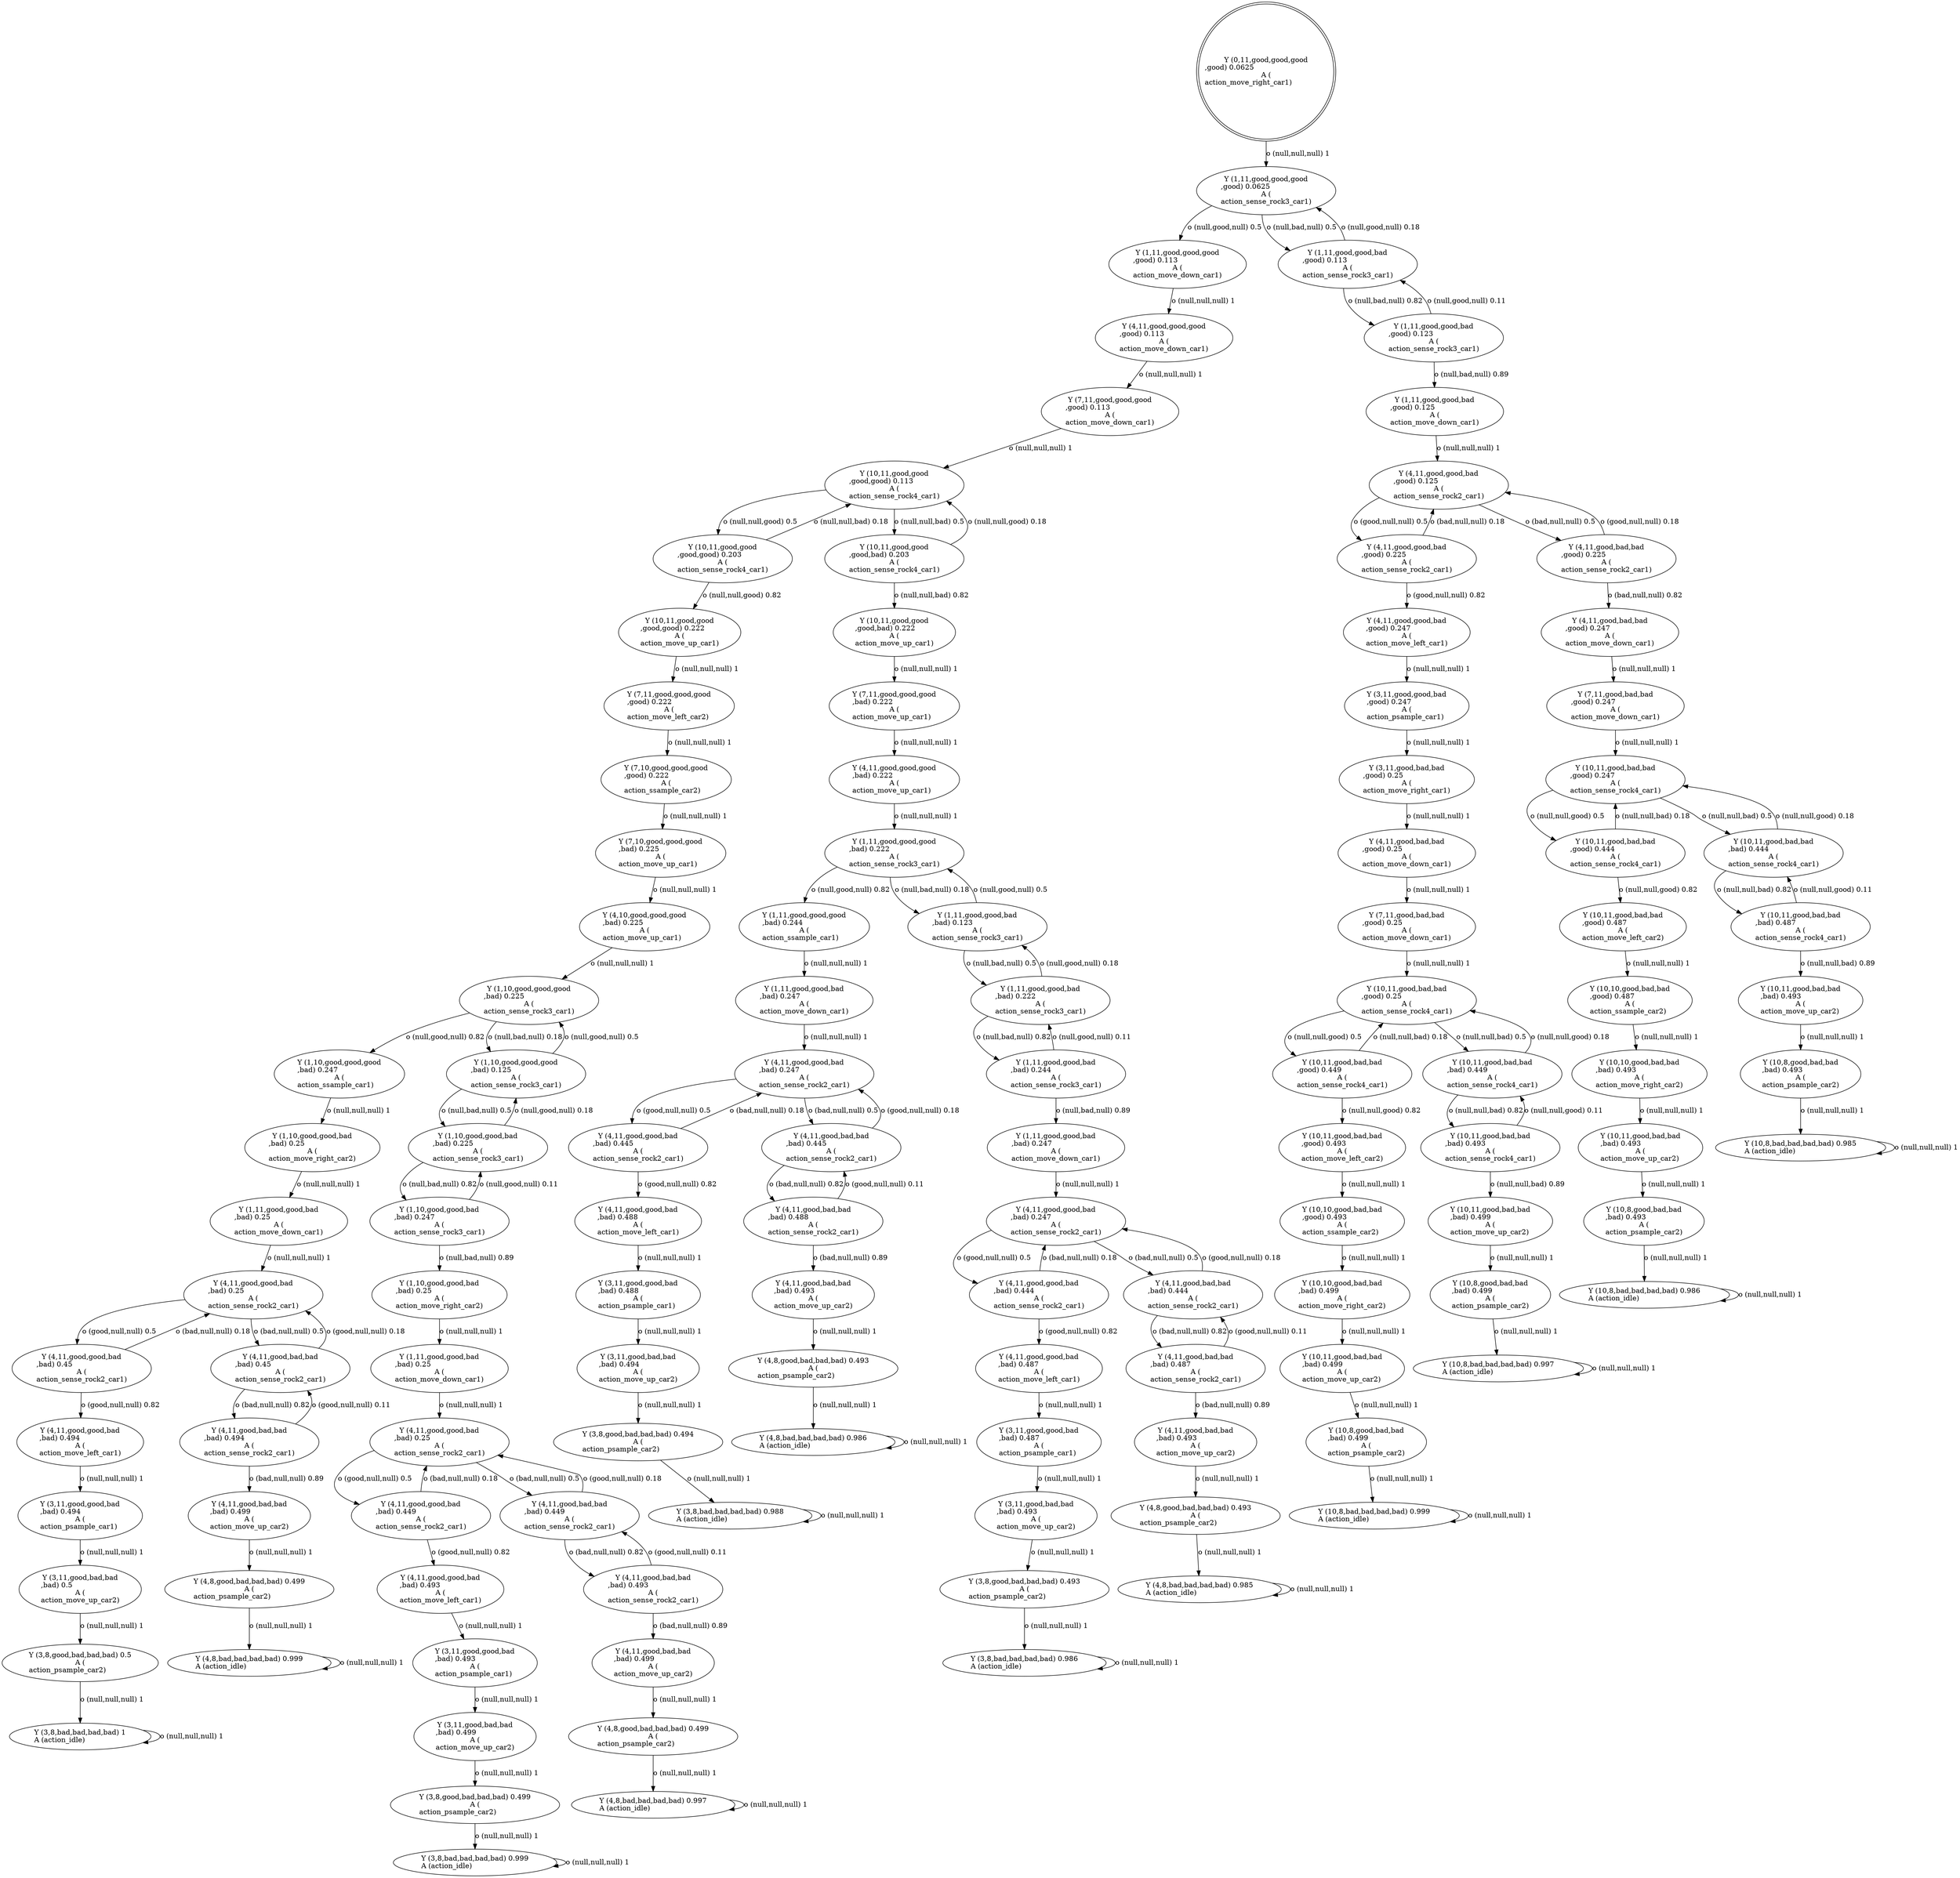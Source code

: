 digraph G
{
root [label="Y (0,11,good,good,good\n,good) 0.0625\lA (\naction_move_right_car1)\l" shape=doublecircle labeljust="l"];
x0row1 [label="Y (1,11,good,good,good\n,good) 0.0625\lA (\naction_sense_rock3_car1)\l"];
x0row15 [label="Y (1,11,good,good,good\n,good) 0.113\lA (\naction_move_down_car1)\l"];
x0row16 [label="Y (1,11,good,good,bad\n,good) 0.113\lA (\naction_sense_rock3_car1)\l"];
x0row22 [label="Y (4,11,good,good,good\n,good) 0.113\lA (\naction_move_down_car1)\l"];
x0row31 [label="Y (7,11,good,good,good\n,good) 0.113\lA (\naction_move_down_car1)\l"];
x0row41 [label="Y (10,11,good,good\n,good,good) 0.113\lA (\naction_sense_rock4_car1)\l"];
x0row56 [label="Y (10,11,good,good\n,good,good) 0.203\lA (\naction_sense_rock4_car1)\l"];
x0row57 [label="Y (10,11,good,good\n,good,bad) 0.203\lA (\naction_sense_rock4_car1)\l"];
x0row66 [label="Y (10,11,good,good\n,good,good) 0.222\lA (\naction_move_up_car1)\l"];
x0row70 [label="Y (7,11,good,good,good\n,good) 0.222\lA (\naction_move_left_car2)\l"];
x0row86 [label="Y (7,10,good,good,good\n,good) 0.222\lA (\naction_ssample_car2)\l"];
x0row97 [label="Y (7,10,good,good,good\n,bad) 0.225\lA (\naction_move_up_car1)\l"];
x0row99 [label="Y (4,10,good,good,good\n,bad) 0.225\lA (\naction_move_up_car1)\l"];
x0row108 [label="Y (1,10,good,good,good\n,bad) 0.225\lA (\naction_sense_rock3_car1)\l"];
x0row116 [label="Y (1,10,good,good,bad\n,bad) 0.25\lA (\naction_move_right_car2)\l"];
x0row119 [label="Y (1,10,good,good,good\n,bad) 0.247\lA (\naction_ssample_car1)\l"];
x0row120 [label="Y (1,10,good,good,good\n,bad) 0.125\lA (\naction_sense_rock3_car1)\l"];
x0row134 [label="Y (1,11,good,good,bad\n,bad) 0.25\lA (\naction_move_down_car1)\l"];
x0row137 [label="Y (4,11,good,good,bad\n,bad) 0.25\lA (\naction_sense_rock2_car1)\l"];
x0row143 [label="Y (4,11,good,good,bad\n,bad) 0.45\lA (\naction_sense_rock2_car1)\l"];
x0row144 [label="Y (4,11,good,bad,bad\n,bad) 0.45\lA (\naction_sense_rock2_car1)\l"];
x0row149 [label="Y (4,11,good,good,bad\n,bad) 0.494\lA (\naction_move_left_car1)\l"];
x0row152 [label="Y (3,11,good,good,bad\n,bad) 0.494\lA (\naction_psample_car1)\l"];
x0row160 [label="Y (3,11,good,bad,bad\n,bad) 0.5\lA (\naction_move_up_car2)\l"];
x0row169 [label="Y (3,8,good,bad,bad,bad) 0.5\lA (\naction_psample_car2)\l"];
x0row175 [label="Y (3,8,bad,bad,bad,bad) 1\lA (action_idle)\l"];
x0row185 [label="Y (4,11,good,bad,bad\n,bad) 0.494\lA (\naction_sense_rock2_car1)\l"];
x0row191 [label="Y (4,11,good,bad,bad\n,bad) 0.499\lA (\naction_move_up_car2)\l"];
x0row199 [label="Y (4,8,good,bad,bad,bad) 0.499\lA (\naction_psample_car2)\l"];
x0row206 [label="Y (4,8,bad,bad,bad,bad) 0.999\lA (action_idle)\l"];
x0row219 [label="Y (1,10,good,good,bad\n,bad) 0.225\lA (\naction_sense_rock3_car1)\l"];
x0row226 [label="Y (1,10,good,good,bad\n,bad) 0.247\lA (\naction_sense_rock3_car1)\l"];
x0row233 [label="Y (1,10,good,good,bad\n,bad) 0.25\lA (\naction_move_right_car2)\l"];
x0row241 [label="Y (1,11,good,good,bad\n,bad) 0.25\lA (\naction_move_down_car1)\l"];
x0row244 [label="Y (4,11,good,good,bad\n,bad) 0.25\lA (\naction_sense_rock2_car1)\l"];
x0row251 [label="Y (4,11,good,good,bad\n,bad) 0.449\lA (\naction_sense_rock2_car1)\l"];
x0row252 [label="Y (4,11,good,bad,bad\n,bad) 0.449\lA (\naction_sense_rock2_car1)\l"];
x0row515 [label="Y (1,11,good,good,bad\n,bad) 0.222\lA (\naction_sense_rock3_car1)\l"];
x0row259 [label="Y (4,11,good,good,bad\n,bad) 0.493\lA (\naction_move_left_car1)\l"];
x0row264 [label="Y (3,11,good,good,bad\n,bad) 0.493\lA (\naction_psample_car1)\l"];
x0row274 [label="Y (3,11,good,bad,bad\n,bad) 0.499\lA (\naction_move_up_car2)\l"];
x0row287 [label="Y (3,8,good,bad,bad,bad) 0.499\lA (\naction_psample_car2)\l"];
x0row295 [label="Y (3,8,bad,bad,bad,bad) 0.999\lA (action_idle)\l"];
x0row307 [label="Y (4,11,good,bad,bad\n,bad) 0.493\lA (\naction_sense_rock2_car1)\l"];
x0row315 [label="Y (4,11,good,bad,bad\n,bad) 0.499\lA (\naction_move_up_car2)\l"];
x0row327 [label="Y (4,8,good,bad,bad,bad) 0.499\lA (\naction_psample_car2)\l"];
x0row336 [label="Y (4,8,bad,bad,bad,bad) 0.997\lA (action_idle)\l"];
x0row353 [label="Y (10,11,good,good\n,good,bad) 0.222\lA (\naction_move_up_car1)\l"];
x0row357 [label="Y (7,11,good,good,good\n,bad) 0.222\lA (\naction_move_up_car1)\l"];
x0row366 [label="Y (4,11,good,good,good\n,bad) 0.222\lA (\naction_move_up_car1)\l"];
x0row376 [label="Y (1,11,good,good,good\n,bad) 0.222\lA (\naction_sense_rock3_car1)\l"];
x0row386 [label="Y (1,11,good,good,bad\n,bad) 0.247\lA (\naction_move_down_car1)\l"];
x0row389 [label="Y (1,11,good,good,good\n,bad) 0.244\lA (\naction_ssample_car1)\l"];
x0row390 [label="Y (1,11,good,good,bad\n,bad) 0.123\lA (\naction_sense_rock3_car1)\l"];
x0row405 [label="Y (4,11,good,good,bad\n,bad) 0.247\lA (\naction_sense_rock2_car1)\l"];
x0row414 [label="Y (4,11,good,good,bad\n,bad) 0.445\lA (\naction_sense_rock2_car1)\l"];
x0row415 [label="Y (4,11,good,bad,bad\n,bad) 0.445\lA (\naction_sense_rock2_car1)\l"];
x0row423 [label="Y (4,11,good,good,bad\n,bad) 0.488\lA (\naction_move_left_car1)\l"];
x0row428 [label="Y (3,11,good,good,bad\n,bad) 0.488\lA (\naction_psample_car1)\l"];
x0row438 [label="Y (3,11,good,bad,bad\n,bad) 0.494\lA (\naction_move_up_car2)\l"];
x0row451 [label="Y (3,8,good,bad,bad,bad) 0.494\lA (\naction_psample_car2)\l"];
x0row459 [label="Y (3,8,bad,bad,bad,bad) 0.988\lA (action_idle)\l"];
x0row471 [label="Y (4,11,good,bad,bad\n,bad) 0.488\lA (\naction_sense_rock2_car1)\l"];
x0row479 [label="Y (4,11,good,bad,bad\n,bad) 0.493\lA (\naction_move_up_car2)\l"];
x0row491 [label="Y (4,8,good,bad,bad,bad) 0.493\lA (\naction_psample_car2)\l"];
x0row500 [label="Y (4,8,bad,bad,bad,bad) 0.986\lA (action_idle)\l"];
x0row524 [label="Y (1,11,good,good,bad\n,bad) 0.244\lA (\naction_sense_rock3_car1)\l"];
x0row533 [label="Y (1,11,good,good,bad\n,bad) 0.247\lA (\naction_move_down_car1)\l"];
x0row539 [label="Y (4,11,good,good,bad\n,bad) 0.247\lA (\naction_sense_rock2_car1)\l"];
x0row549 [label="Y (4,11,good,good,bad\n,bad) 0.444\lA (\naction_sense_rock2_car1)\l"];
x0row550 [label="Y (4,11,good,bad,bad\n,bad) 0.444\lA (\naction_sense_rock2_car1)\l"];
x0row560 [label="Y (4,11,good,good,bad\n,bad) 0.487\lA (\naction_move_left_car1)\l"];
x0row567 [label="Y (3,11,good,good,bad\n,bad) 0.487\lA (\naction_psample_car1)\l"];
x0row579 [label="Y (3,11,good,bad,bad\n,bad) 0.493\lA (\naction_move_up_car2)\l"];
x0row596 [label="Y (3,8,good,bad,bad,bad) 0.493\lA (\naction_psample_car2)\l"];
x0row606 [label="Y (3,8,bad,bad,bad,bad) 0.986\lA (action_idle)\l"];
x0row620 [label="Y (4,11,good,bad,bad\n,bad) 0.487\lA (\naction_sense_rock2_car1)\l"];
x0row630 [label="Y (4,11,good,bad,bad\n,bad) 0.493\lA (\naction_move_up_car2)\l"];
x0row646 [label="Y (4,8,good,bad,bad,bad) 0.493\lA (\naction_psample_car2)\l"];
x0row657 [label="Y (4,8,bad,bad,bad,bad) 0.985\lA (action_idle)\l"];
x0row674 [label="Y (1,11,good,good,bad\n,good) 0.123\lA (\naction_sense_rock3_car1)\l"];
x0row683 [label="Y (1,11,good,good,bad\n,good) 0.125\lA (\naction_move_down_car1)\l"];
x0row689 [label="Y (4,11,good,good,bad\n,good) 0.125\lA (\naction_sense_rock2_car1)\l"];
x0row699 [label="Y (4,11,good,good,bad\n,good) 0.225\lA (\naction_sense_rock2_car1)\l"];
x0row700 [label="Y (4,11,good,bad,bad\n,good) 0.225\lA (\naction_sense_rock2_car1)\l"];
x0row710 [label="Y (4,11,good,good,bad\n,good) 0.247\lA (\naction_move_left_car1)\l"];
x0row717 [label="Y (3,11,good,good,bad\n,good) 0.247\lA (\naction_psample_car1)\l"];
x0row729 [label="Y (3,11,good,bad,bad\n,good) 0.25\lA (\naction_move_right_car1)\l"];
x0row738 [label="Y (4,11,good,bad,bad\n,good) 0.25\lA (\naction_move_down_car1)\l"];
x0row748 [label="Y (7,11,good,bad,bad\n,good) 0.25\lA (\naction_move_down_car1)\l"];
x0row755 [label="Y (10,11,good,bad,bad\n,good) 0.25\lA (\naction_sense_rock4_car1)\l"];
x0row763 [label="Y (10,11,good,bad,bad\n,bad) 0.499\lA (\naction_move_up_car2)\l"];
x0row766 [label="Y (10,11,good,bad,bad\n,good) 0.449\lA (\naction_sense_rock4_car1)\l"];
x0row767 [label="Y (10,11,good,bad,bad\n,bad) 0.449\lA (\naction_sense_rock4_car1)\l"];
x0row774 [label="Y (10,11,good,bad,bad\n,good) 0.493\lA (\naction_move_left_car2)\l"];
x0row782 [label="Y (10,10,good,bad,bad\n,good) 0.493\lA (\naction_ssample_car2)\l"];
x0row786 [label="Y (10,10,good,bad,bad\n,bad) 0.499\lA (\naction_move_right_car2)\l"];
x0row800 [label="Y (10,8,good,bad,bad\n,bad) 0.499\lA (\naction_psample_car2)\l"];
x0row806 [label="Y (10,8,bad,bad,bad,bad) 0.999\lA (action_idle)\l"];
x0row818 [label="Y (10,11,good,bad,bad\n,bad) 0.493\lA (\naction_sense_rock4_car1)\l"];
x0row825 [label="Y (10,11,good,bad,bad\n,bad) 0.499\lA (\naction_move_up_car2)\l"];
x0row834 [label="Y (10,8,good,bad,bad\n,bad) 0.499\lA (\naction_psample_car2)\l"];
x0row842 [label="Y (10,8,bad,bad,bad,bad) 0.997\lA (action_idle)\l"];
x0row855 [label="Y (4,11,good,bad,bad\n,good) 0.247\lA (\naction_move_down_car1)\l"];
x0row864 [label="Y (7,11,good,bad,bad\n,good) 0.247\lA (\naction_move_down_car1)\l"];
x0row873 [label="Y (10,11,good,bad,bad\n,good) 0.247\lA (\naction_sense_rock4_car1)\l"];
x0row883 [label="Y (10,11,good,bad,bad\n,bad) 0.493\lA (\naction_move_up_car2)\l"];
x0row888 [label="Y (10,11,good,bad,bad\n,good) 0.444\lA (\naction_sense_rock4_car1)\l"];
x0row889 [label="Y (10,11,good,bad,bad\n,bad) 0.444\lA (\naction_sense_rock4_car1)\l"];
x0row898 [label="Y (10,11,good,bad,bad\n,good) 0.487\lA (\naction_move_left_car2)\l"];
x0row908 [label="Y (10,10,good,bad,bad\n,good) 0.487\lA (\naction_ssample_car2)\l"];
x0row912 [label="Y (10,10,good,bad,bad\n,bad) 0.493\lA (\naction_move_right_car2)\l"];
x0row931 [label="Y (10,8,good,bad,bad\n,bad) 0.493\lA (\naction_psample_car2)\l"];
x0row939 [label="Y (10,8,bad,bad,bad,bad) 0.986\lA (action_idle)\l"];
x0row955 [label="Y (10,11,good,bad,bad\n,bad) 0.487\lA (\naction_sense_rock4_car1)\l"];
x0row963 [label="Y (10,11,good,bad,bad\n,bad) 0.493\lA (\naction_move_up_car2)\l"];
x0row974 [label="Y (10,8,good,bad,bad\n,bad) 0.493\lA (\naction_psample_car2)\l"];
x0row984 [label="Y (10,8,bad,bad,bad,bad) 0.985\lA (action_idle)\l"];
root -> x0row1 [label="o (null,null,null) 1\l"];
x0row1 -> x0row15 [label="o (null,good,null) 0.5\l"];
x0row1 -> x0row16 [label="o (null,bad,null) 0.5\l"];
x0row15 -> x0row22 [label="o (null,null,null) 1\l"];
x0row22 -> x0row31 [label="o (null,null,null) 1\l"];
x0row31 -> x0row41 [label="o (null,null,null) 1\l"];
x0row41 -> x0row56 [label="o (null,null,good) 0.5\l"];
x0row41 -> x0row57 [label="o (null,null,bad) 0.5\l"];
x0row56 -> x0row66 [label="o (null,null,good) 0.82\l"];
x0row56 -> x0row41 [label="o (null,null,bad) 0.18\l"];
x0row66 -> x0row70 [label="o (null,null,null) 1\l"];
x0row70 -> x0row86 [label="o (null,null,null) 1\l"];
x0row86 -> x0row97 [label="o (null,null,null) 1\l"];
x0row97 -> x0row99 [label="o (null,null,null) 1\l"];
x0row99 -> x0row108 [label="o (null,null,null) 1\l"];
x0row108 -> x0row119 [label="o (null,good,null) 0.82\l"];
x0row108 -> x0row120 [label="o (null,bad,null) 0.18\l"];
x0row119 -> x0row116 [label="o (null,null,null) 1\l"];
x0row116 -> x0row134 [label="o (null,null,null) 1\l"];
x0row134 -> x0row137 [label="o (null,null,null) 1\l"];
x0row137 -> x0row143 [label="o (good,null,null) 0.5\l"];
x0row137 -> x0row144 [label="o (bad,null,null) 0.5\l"];
x0row143 -> x0row149 [label="o (good,null,null) 0.82\l"];
x0row143 -> x0row137 [label="o (bad,null,null) 0.18\l"];
x0row149 -> x0row152 [label="o (null,null,null) 1\l"];
x0row152 -> x0row160 [label="o (null,null,null) 1\l"];
x0row160 -> x0row169 [label="o (null,null,null) 1\l"];
x0row169 -> x0row175 [label="o (null,null,null) 1\l"];
x0row175 -> x0row175 [label="o (null,null,null) 1\l"];
x0row144 -> x0row137 [label="o (good,null,null) 0.18\l"];
x0row144 -> x0row185 [label="o (bad,null,null) 0.82\l"];
x0row185 -> x0row144 [label="o (good,null,null) 0.11\l"];
x0row185 -> x0row191 [label="o (bad,null,null) 0.89\l"];
x0row191 -> x0row199 [label="o (null,null,null) 1\l"];
x0row199 -> x0row206 [label="o (null,null,null) 1\l"];
x0row206 -> x0row206 [label="o (null,null,null) 1\l"];
x0row120 -> x0row108 [label="o (null,good,null) 0.5\l"];
x0row120 -> x0row219 [label="o (null,bad,null) 0.5\l"];
x0row219 -> x0row120 [label="o (null,good,null) 0.18\l"];
x0row219 -> x0row226 [label="o (null,bad,null) 0.82\l"];
x0row226 -> x0row219 [label="o (null,good,null) 0.11\l"];
x0row226 -> x0row233 [label="o (null,bad,null) 0.89\l"];
x0row233 -> x0row241 [label="o (null,null,null) 1\l"];
x0row241 -> x0row244 [label="o (null,null,null) 1\l"];
x0row244 -> x0row251 [label="o (good,null,null) 0.5\l"];
x0row244 -> x0row252 [label="o (bad,null,null) 0.5\l"];
x0row251 -> x0row259 [label="o (good,null,null) 0.82\l"];
x0row251 -> x0row244 [label="o (bad,null,null) 0.18\l"];
x0row259 -> x0row264 [label="o (null,null,null) 1\l"];
x0row264 -> x0row274 [label="o (null,null,null) 1\l"];
x0row274 -> x0row287 [label="o (null,null,null) 1\l"];
x0row287 -> x0row295 [label="o (null,null,null) 1\l"];
x0row295 -> x0row295 [label="o (null,null,null) 1\l"];
x0row252 -> x0row244 [label="o (good,null,null) 0.18\l"];
x0row252 -> x0row307 [label="o (bad,null,null) 0.82\l"];
x0row307 -> x0row252 [label="o (good,null,null) 0.11\l"];
x0row307 -> x0row315 [label="o (bad,null,null) 0.89\l"];
x0row315 -> x0row327 [label="o (null,null,null) 1\l"];
x0row327 -> x0row336 [label="o (null,null,null) 1\l"];
x0row336 -> x0row336 [label="o (null,null,null) 1\l"];
x0row57 -> x0row41 [label="o (null,null,good) 0.18\l"];
x0row57 -> x0row353 [label="o (null,null,bad) 0.82\l"];
x0row353 -> x0row357 [label="o (null,null,null) 1\l"];
x0row357 -> x0row366 [label="o (null,null,null) 1\l"];
x0row366 -> x0row376 [label="o (null,null,null) 1\l"];
x0row376 -> x0row389 [label="o (null,good,null) 0.82\l"];
x0row376 -> x0row390 [label="o (null,bad,null) 0.18\l"];
x0row389 -> x0row386 [label="o (null,null,null) 1\l"];
x0row386 -> x0row405 [label="o (null,null,null) 1\l"];
x0row405 -> x0row414 [label="o (good,null,null) 0.5\l"];
x0row405 -> x0row415 [label="o (bad,null,null) 0.5\l"];
x0row414 -> x0row423 [label="o (good,null,null) 0.82\l"];
x0row414 -> x0row405 [label="o (bad,null,null) 0.18\l"];
x0row423 -> x0row428 [label="o (null,null,null) 1\l"];
x0row428 -> x0row438 [label="o (null,null,null) 1\l"];
x0row438 -> x0row451 [label="o (null,null,null) 1\l"];
x0row451 -> x0row459 [label="o (null,null,null) 1\l"];
x0row459 -> x0row459 [label="o (null,null,null) 1\l"];
x0row415 -> x0row405 [label="o (good,null,null) 0.18\l"];
x0row415 -> x0row471 [label="o (bad,null,null) 0.82\l"];
x0row471 -> x0row415 [label="o (good,null,null) 0.11\l"];
x0row471 -> x0row479 [label="o (bad,null,null) 0.89\l"];
x0row479 -> x0row491 [label="o (null,null,null) 1\l"];
x0row491 -> x0row500 [label="o (null,null,null) 1\l"];
x0row500 -> x0row500 [label="o (null,null,null) 1\l"];
x0row390 -> x0row376 [label="o (null,good,null) 0.5\l"];
x0row390 -> x0row515 [label="o (null,bad,null) 0.5\l"];
x0row515 -> x0row390 [label="o (null,good,null) 0.18\l"];
x0row515 -> x0row524 [label="o (null,bad,null) 0.82\l"];
x0row524 -> x0row515 [label="o (null,good,null) 0.11\l"];
x0row524 -> x0row533 [label="o (null,bad,null) 0.89\l"];
x0row533 -> x0row539 [label="o (null,null,null) 1\l"];
x0row539 -> x0row549 [label="o (good,null,null) 0.5\l"];
x0row539 -> x0row550 [label="o (bad,null,null) 0.5\l"];
x0row549 -> x0row560 [label="o (good,null,null) 0.82\l"];
x0row549 -> x0row539 [label="o (bad,null,null) 0.18\l"];
x0row560 -> x0row567 [label="o (null,null,null) 1\l"];
x0row567 -> x0row579 [label="o (null,null,null) 1\l"];
x0row579 -> x0row596 [label="o (null,null,null) 1\l"];
x0row596 -> x0row606 [label="o (null,null,null) 1\l"];
x0row606 -> x0row606 [label="o (null,null,null) 1\l"];
x0row550 -> x0row539 [label="o (good,null,null) 0.18\l"];
x0row550 -> x0row620 [label="o (bad,null,null) 0.82\l"];
x0row620 -> x0row550 [label="o (good,null,null) 0.11\l"];
x0row620 -> x0row630 [label="o (bad,null,null) 0.89\l"];
x0row630 -> x0row646 [label="o (null,null,null) 1\l"];
x0row646 -> x0row657 [label="o (null,null,null) 1\l"];
x0row657 -> x0row657 [label="o (null,null,null) 1\l"];
x0row16 -> x0row1 [label="o (null,good,null) 0.18\l"];
x0row16 -> x0row674 [label="o (null,bad,null) 0.82\l"];
x0row674 -> x0row16 [label="o (null,good,null) 0.11\l"];
x0row674 -> x0row683 [label="o (null,bad,null) 0.89\l"];
x0row683 -> x0row689 [label="o (null,null,null) 1\l"];
x0row689 -> x0row699 [label="o (good,null,null) 0.5\l"];
x0row689 -> x0row700 [label="o (bad,null,null) 0.5\l"];
x0row699 -> x0row710 [label="o (good,null,null) 0.82\l"];
x0row699 -> x0row689 [label="o (bad,null,null) 0.18\l"];
x0row710 -> x0row717 [label="o (null,null,null) 1\l"];
x0row717 -> x0row729 [label="o (null,null,null) 1\l"];
x0row729 -> x0row738 [label="o (null,null,null) 1\l"];
x0row738 -> x0row748 [label="o (null,null,null) 1\l"];
x0row748 -> x0row755 [label="o (null,null,null) 1\l"];
x0row755 -> x0row766 [label="o (null,null,good) 0.5\l"];
x0row755 -> x0row767 [label="o (null,null,bad) 0.5\l"];
x0row766 -> x0row774 [label="o (null,null,good) 0.82\l"];
x0row766 -> x0row755 [label="o (null,null,bad) 0.18\l"];
x0row774 -> x0row782 [label="o (null,null,null) 1\l"];
x0row782 -> x0row786 [label="o (null,null,null) 1\l"];
x0row786 -> x0row763 [label="o (null,null,null) 1\l"];
x0row763 -> x0row800 [label="o (null,null,null) 1\l"];
x0row800 -> x0row806 [label="o (null,null,null) 1\l"];
x0row806 -> x0row806 [label="o (null,null,null) 1\l"];
x0row767 -> x0row755 [label="o (null,null,good) 0.18\l"];
x0row767 -> x0row818 [label="o (null,null,bad) 0.82\l"];
x0row818 -> x0row767 [label="o (null,null,good) 0.11\l"];
x0row818 -> x0row825 [label="o (null,null,bad) 0.89\l"];
x0row825 -> x0row834 [label="o (null,null,null) 1\l"];
x0row834 -> x0row842 [label="o (null,null,null) 1\l"];
x0row842 -> x0row842 [label="o (null,null,null) 1\l"];
x0row700 -> x0row689 [label="o (good,null,null) 0.18\l"];
x0row700 -> x0row855 [label="o (bad,null,null) 0.82\l"];
x0row855 -> x0row864 [label="o (null,null,null) 1\l"];
x0row864 -> x0row873 [label="o (null,null,null) 1\l"];
x0row873 -> x0row888 [label="o (null,null,good) 0.5\l"];
x0row873 -> x0row889 [label="o (null,null,bad) 0.5\l"];
x0row888 -> x0row898 [label="o (null,null,good) 0.82\l"];
x0row888 -> x0row873 [label="o (null,null,bad) 0.18\l"];
x0row898 -> x0row908 [label="o (null,null,null) 1\l"];
x0row908 -> x0row912 [label="o (null,null,null) 1\l"];
x0row912 -> x0row883 [label="o (null,null,null) 1\l"];
x0row883 -> x0row931 [label="o (null,null,null) 1\l"];
x0row931 -> x0row939 [label="o (null,null,null) 1\l"];
x0row939 -> x0row939 [label="o (null,null,null) 1\l"];
x0row889 -> x0row873 [label="o (null,null,good) 0.18\l"];
x0row889 -> x0row955 [label="o (null,null,bad) 0.82\l"];
x0row955 -> x0row889 [label="o (null,null,good) 0.11\l"];
x0row955 -> x0row963 [label="o (null,null,bad) 0.89\l"];
x0row963 -> x0row974 [label="o (null,null,null) 1\l"];
x0row974 -> x0row984 [label="o (null,null,null) 1\l"];
x0row984 -> x0row984 [label="o (null,null,null) 1\l"];
}
